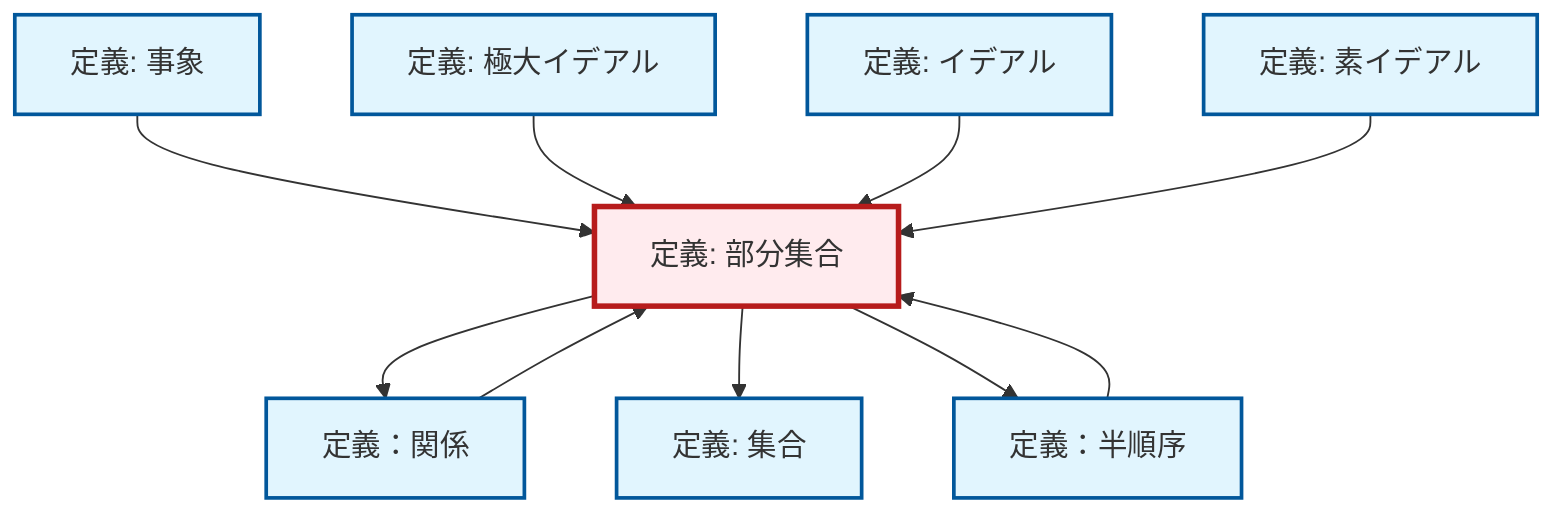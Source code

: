 graph TD
    classDef definition fill:#e1f5fe,stroke:#01579b,stroke-width:2px
    classDef theorem fill:#f3e5f5,stroke:#4a148c,stroke-width:2px
    classDef axiom fill:#fff3e0,stroke:#e65100,stroke-width:2px
    classDef example fill:#e8f5e9,stroke:#1b5e20,stroke-width:2px
    classDef current fill:#ffebee,stroke:#b71c1c,stroke-width:3px
    def-prime-ideal["定義: 素イデアル"]:::definition
    def-maximal-ideal["定義: 極大イデアル"]:::definition
    def-relation["定義：関係"]:::definition
    def-partial-order["定義：半順序"]:::definition
    def-set["定義: 集合"]:::definition
    def-ideal["定義: イデアル"]:::definition
    def-subset["定義: 部分集合"]:::definition
    def-event["定義: 事象"]:::definition
    def-event --> def-subset
    def-subset --> def-relation
    def-maximal-ideal --> def-subset
    def-partial-order --> def-subset
    def-ideal --> def-subset
    def-subset --> def-set
    def-subset --> def-partial-order
    def-prime-ideal --> def-subset
    def-relation --> def-subset
    class def-subset current